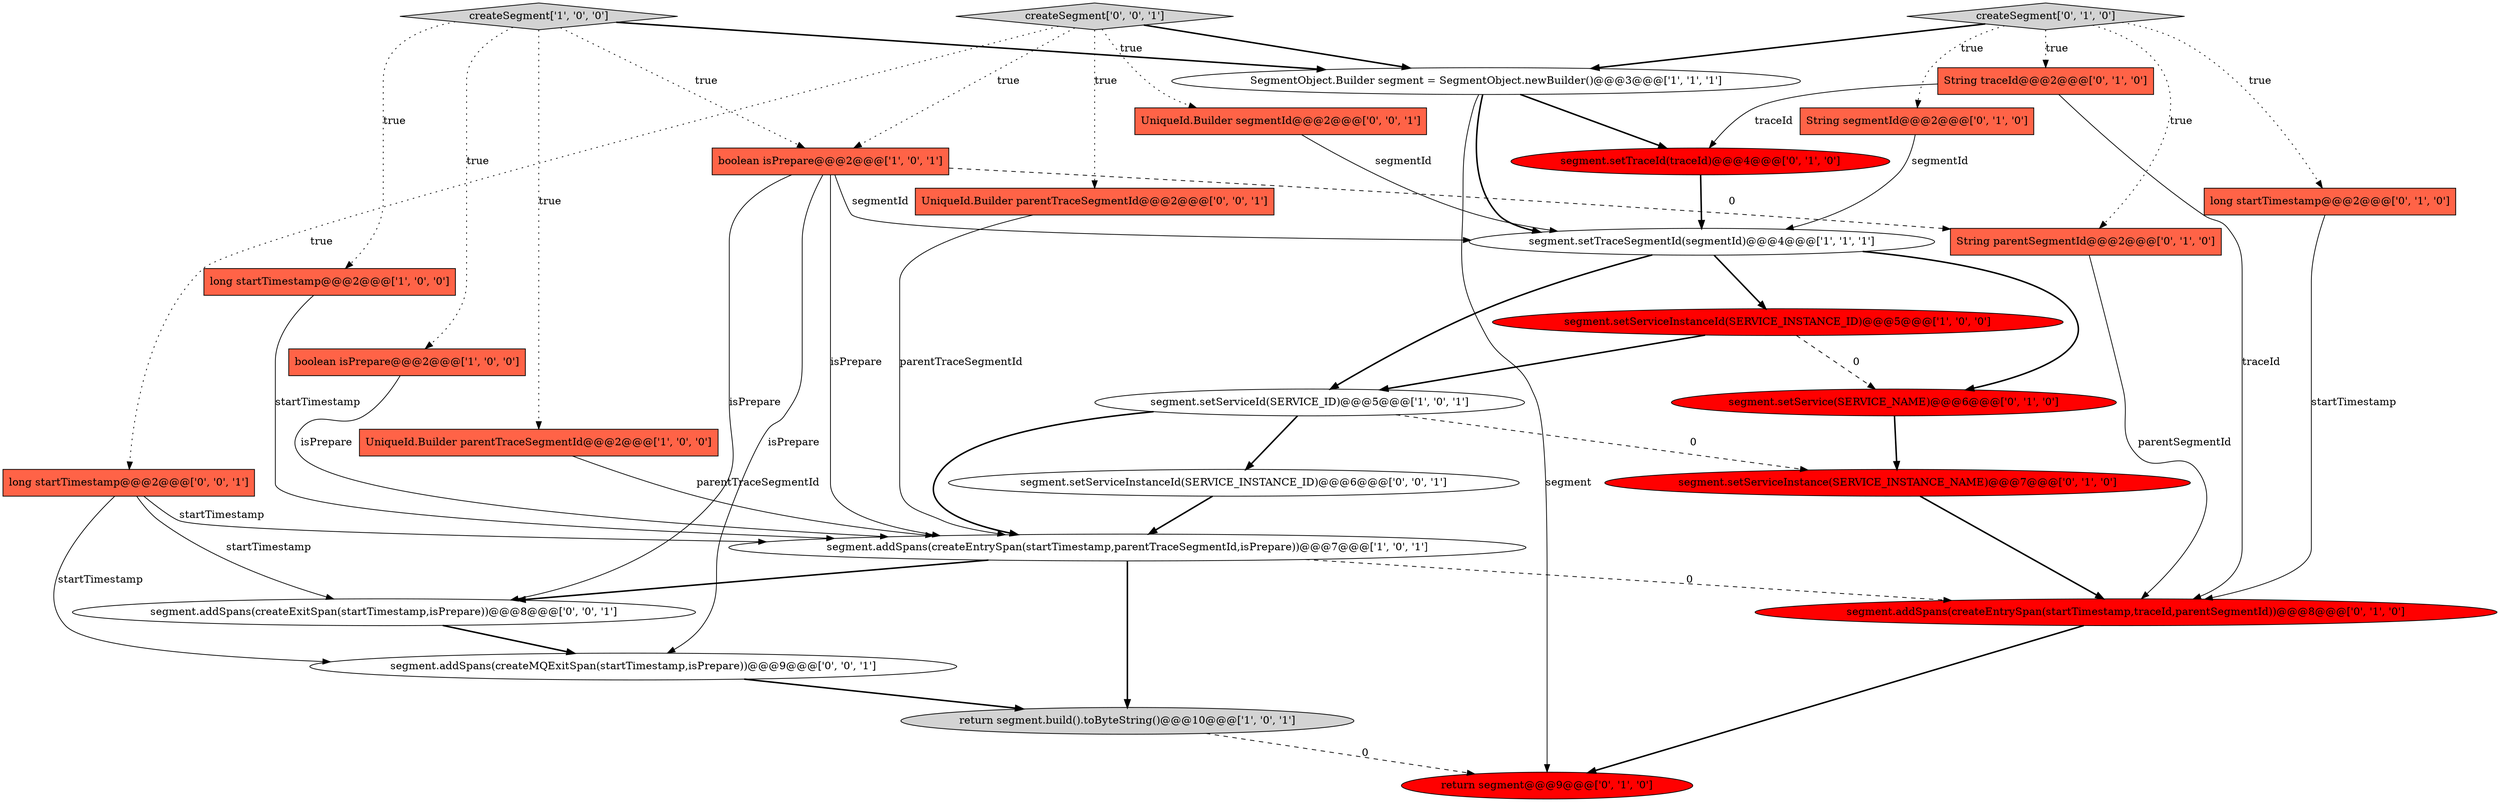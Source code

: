 digraph {
8 [style = filled, label = "segment.setServiceId(SERVICE_ID)@@@5@@@['1', '0', '1']", fillcolor = white, shape = ellipse image = "AAA0AAABBB1BBB"];
7 [style = filled, label = "segment.setServiceInstanceId(SERVICE_INSTANCE_ID)@@@5@@@['1', '0', '0']", fillcolor = red, shape = ellipse image = "AAA1AAABBB1BBB"];
23 [style = filled, label = "segment.addSpans(createMQExitSpan(startTimestamp,isPrepare))@@@9@@@['0', '0', '1']", fillcolor = white, shape = ellipse image = "AAA0AAABBB3BBB"];
25 [style = filled, label = "UniqueId.Builder segmentId@@@2@@@['0', '0', '1']", fillcolor = tomato, shape = box image = "AAA0AAABBB3BBB"];
22 [style = filled, label = "createSegment['0', '0', '1']", fillcolor = lightgray, shape = diamond image = "AAA0AAABBB3BBB"];
26 [style = filled, label = "long startTimestamp@@@2@@@['0', '0', '1']", fillcolor = tomato, shape = box image = "AAA0AAABBB3BBB"];
18 [style = filled, label = "String traceId@@@2@@@['0', '1', '0']", fillcolor = tomato, shape = box image = "AAA0AAABBB2BBB"];
3 [style = filled, label = "return segment.build().toByteString()@@@10@@@['1', '0', '1']", fillcolor = lightgray, shape = ellipse image = "AAA0AAABBB1BBB"];
6 [style = filled, label = "segment.addSpans(createEntrySpan(startTimestamp,parentTraceSegmentId,isPrepare))@@@7@@@['1', '0', '1']", fillcolor = white, shape = ellipse image = "AAA0AAABBB1BBB"];
19 [style = filled, label = "createSegment['0', '1', '0']", fillcolor = lightgray, shape = diamond image = "AAA0AAABBB2BBB"];
9 [style = filled, label = "long startTimestamp@@@2@@@['1', '0', '0']", fillcolor = tomato, shape = box image = "AAA0AAABBB1BBB"];
16 [style = filled, label = "segment.setService(SERVICE_NAME)@@@6@@@['0', '1', '0']", fillcolor = red, shape = ellipse image = "AAA1AAABBB2BBB"];
17 [style = filled, label = "String segmentId@@@2@@@['0', '1', '0']", fillcolor = tomato, shape = box image = "AAA0AAABBB2BBB"];
13 [style = filled, label = "segment.setServiceInstance(SERVICE_INSTANCE_NAME)@@@7@@@['0', '1', '0']", fillcolor = red, shape = ellipse image = "AAA1AAABBB2BBB"];
21 [style = filled, label = "segment.setServiceInstanceId(SERVICE_INSTANCE_ID)@@@6@@@['0', '0', '1']", fillcolor = white, shape = ellipse image = "AAA0AAABBB3BBB"];
14 [style = filled, label = "long startTimestamp@@@2@@@['0', '1', '0']", fillcolor = tomato, shape = box image = "AAA0AAABBB2BBB"];
4 [style = filled, label = "createSegment['1', '0', '0']", fillcolor = lightgray, shape = diamond image = "AAA0AAABBB1BBB"];
27 [style = filled, label = "UniqueId.Builder parentTraceSegmentId@@@2@@@['0', '0', '1']", fillcolor = tomato, shape = box image = "AAA0AAABBB3BBB"];
2 [style = filled, label = "segment.setTraceSegmentId(segmentId)@@@4@@@['1', '1', '1']", fillcolor = white, shape = ellipse image = "AAA0AAABBB1BBB"];
12 [style = filled, label = "segment.addSpans(createEntrySpan(startTimestamp,traceId,parentSegmentId))@@@8@@@['0', '1', '0']", fillcolor = red, shape = ellipse image = "AAA1AAABBB2BBB"];
20 [style = filled, label = "String parentSegmentId@@@2@@@['0', '1', '0']", fillcolor = tomato, shape = box image = "AAA1AAABBB2BBB"];
10 [style = filled, label = "boolean isPrepare@@@2@@@['1', '0', '1']", fillcolor = tomato, shape = box image = "AAA0AAABBB1BBB"];
15 [style = filled, label = "return segment@@@9@@@['0', '1', '0']", fillcolor = red, shape = ellipse image = "AAA1AAABBB2BBB"];
1 [style = filled, label = "boolean isPrepare@@@2@@@['1', '0', '0']", fillcolor = tomato, shape = box image = "AAA0AAABBB1BBB"];
5 [style = filled, label = "SegmentObject.Builder segment = SegmentObject.newBuilder()@@@3@@@['1', '1', '1']", fillcolor = white, shape = ellipse image = "AAA0AAABBB1BBB"];
11 [style = filled, label = "segment.setTraceId(traceId)@@@4@@@['0', '1', '0']", fillcolor = red, shape = ellipse image = "AAA1AAABBB2BBB"];
24 [style = filled, label = "segment.addSpans(createExitSpan(startTimestamp,isPrepare))@@@8@@@['0', '0', '1']", fillcolor = white, shape = ellipse image = "AAA0AAABBB3BBB"];
0 [style = filled, label = "UniqueId.Builder parentTraceSegmentId@@@2@@@['1', '0', '0']", fillcolor = tomato, shape = box image = "AAA0AAABBB1BBB"];
6->3 [style = bold, label=""];
19->14 [style = dotted, label="true"];
16->13 [style = bold, label=""];
22->10 [style = dotted, label="true"];
5->15 [style = solid, label="segment"];
26->6 [style = solid, label="startTimestamp"];
21->6 [style = bold, label=""];
4->1 [style = dotted, label="true"];
26->24 [style = solid, label="startTimestamp"];
4->10 [style = dotted, label="true"];
19->17 [style = dotted, label="true"];
19->20 [style = dotted, label="true"];
7->16 [style = dashed, label="0"];
4->0 [style = dotted, label="true"];
22->25 [style = dotted, label="true"];
12->15 [style = bold, label=""];
19->18 [style = dotted, label="true"];
25->2 [style = solid, label="segmentId"];
6->24 [style = bold, label=""];
8->6 [style = bold, label=""];
23->3 [style = bold, label=""];
27->6 [style = solid, label="parentTraceSegmentId"];
7->8 [style = bold, label=""];
22->5 [style = bold, label=""];
11->2 [style = bold, label=""];
8->13 [style = dashed, label="0"];
6->12 [style = dashed, label="0"];
20->12 [style = solid, label="parentSegmentId"];
1->6 [style = solid, label="isPrepare"];
18->12 [style = solid, label="traceId"];
18->11 [style = solid, label="traceId"];
2->16 [style = bold, label=""];
19->5 [style = bold, label=""];
10->2 [style = solid, label="segmentId"];
5->2 [style = bold, label=""];
13->12 [style = bold, label=""];
22->26 [style = dotted, label="true"];
22->27 [style = dotted, label="true"];
26->23 [style = solid, label="startTimestamp"];
9->6 [style = solid, label="startTimestamp"];
8->21 [style = bold, label=""];
3->15 [style = dashed, label="0"];
10->20 [style = dashed, label="0"];
5->11 [style = bold, label=""];
10->23 [style = solid, label="isPrepare"];
2->7 [style = bold, label=""];
4->9 [style = dotted, label="true"];
0->6 [style = solid, label="parentTraceSegmentId"];
14->12 [style = solid, label="startTimestamp"];
4->5 [style = bold, label=""];
10->24 [style = solid, label="isPrepare"];
17->2 [style = solid, label="segmentId"];
2->8 [style = bold, label=""];
24->23 [style = bold, label=""];
10->6 [style = solid, label="isPrepare"];
}
